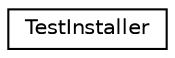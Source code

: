 digraph "Graphical Class Hierarchy"
{
 // LATEX_PDF_SIZE
  edge [fontname="Helvetica",fontsize="10",labelfontname="Helvetica",labelfontsize="10"];
  node [fontname="Helvetica",fontsize="10",shape=record];
  rankdir="LR";
  Node0 [label="TestInstaller",height=0.2,width=0.4,color="black", fillcolor="white", style="filled",URL="$classTestInstaller.html",tooltip=" "];
}
